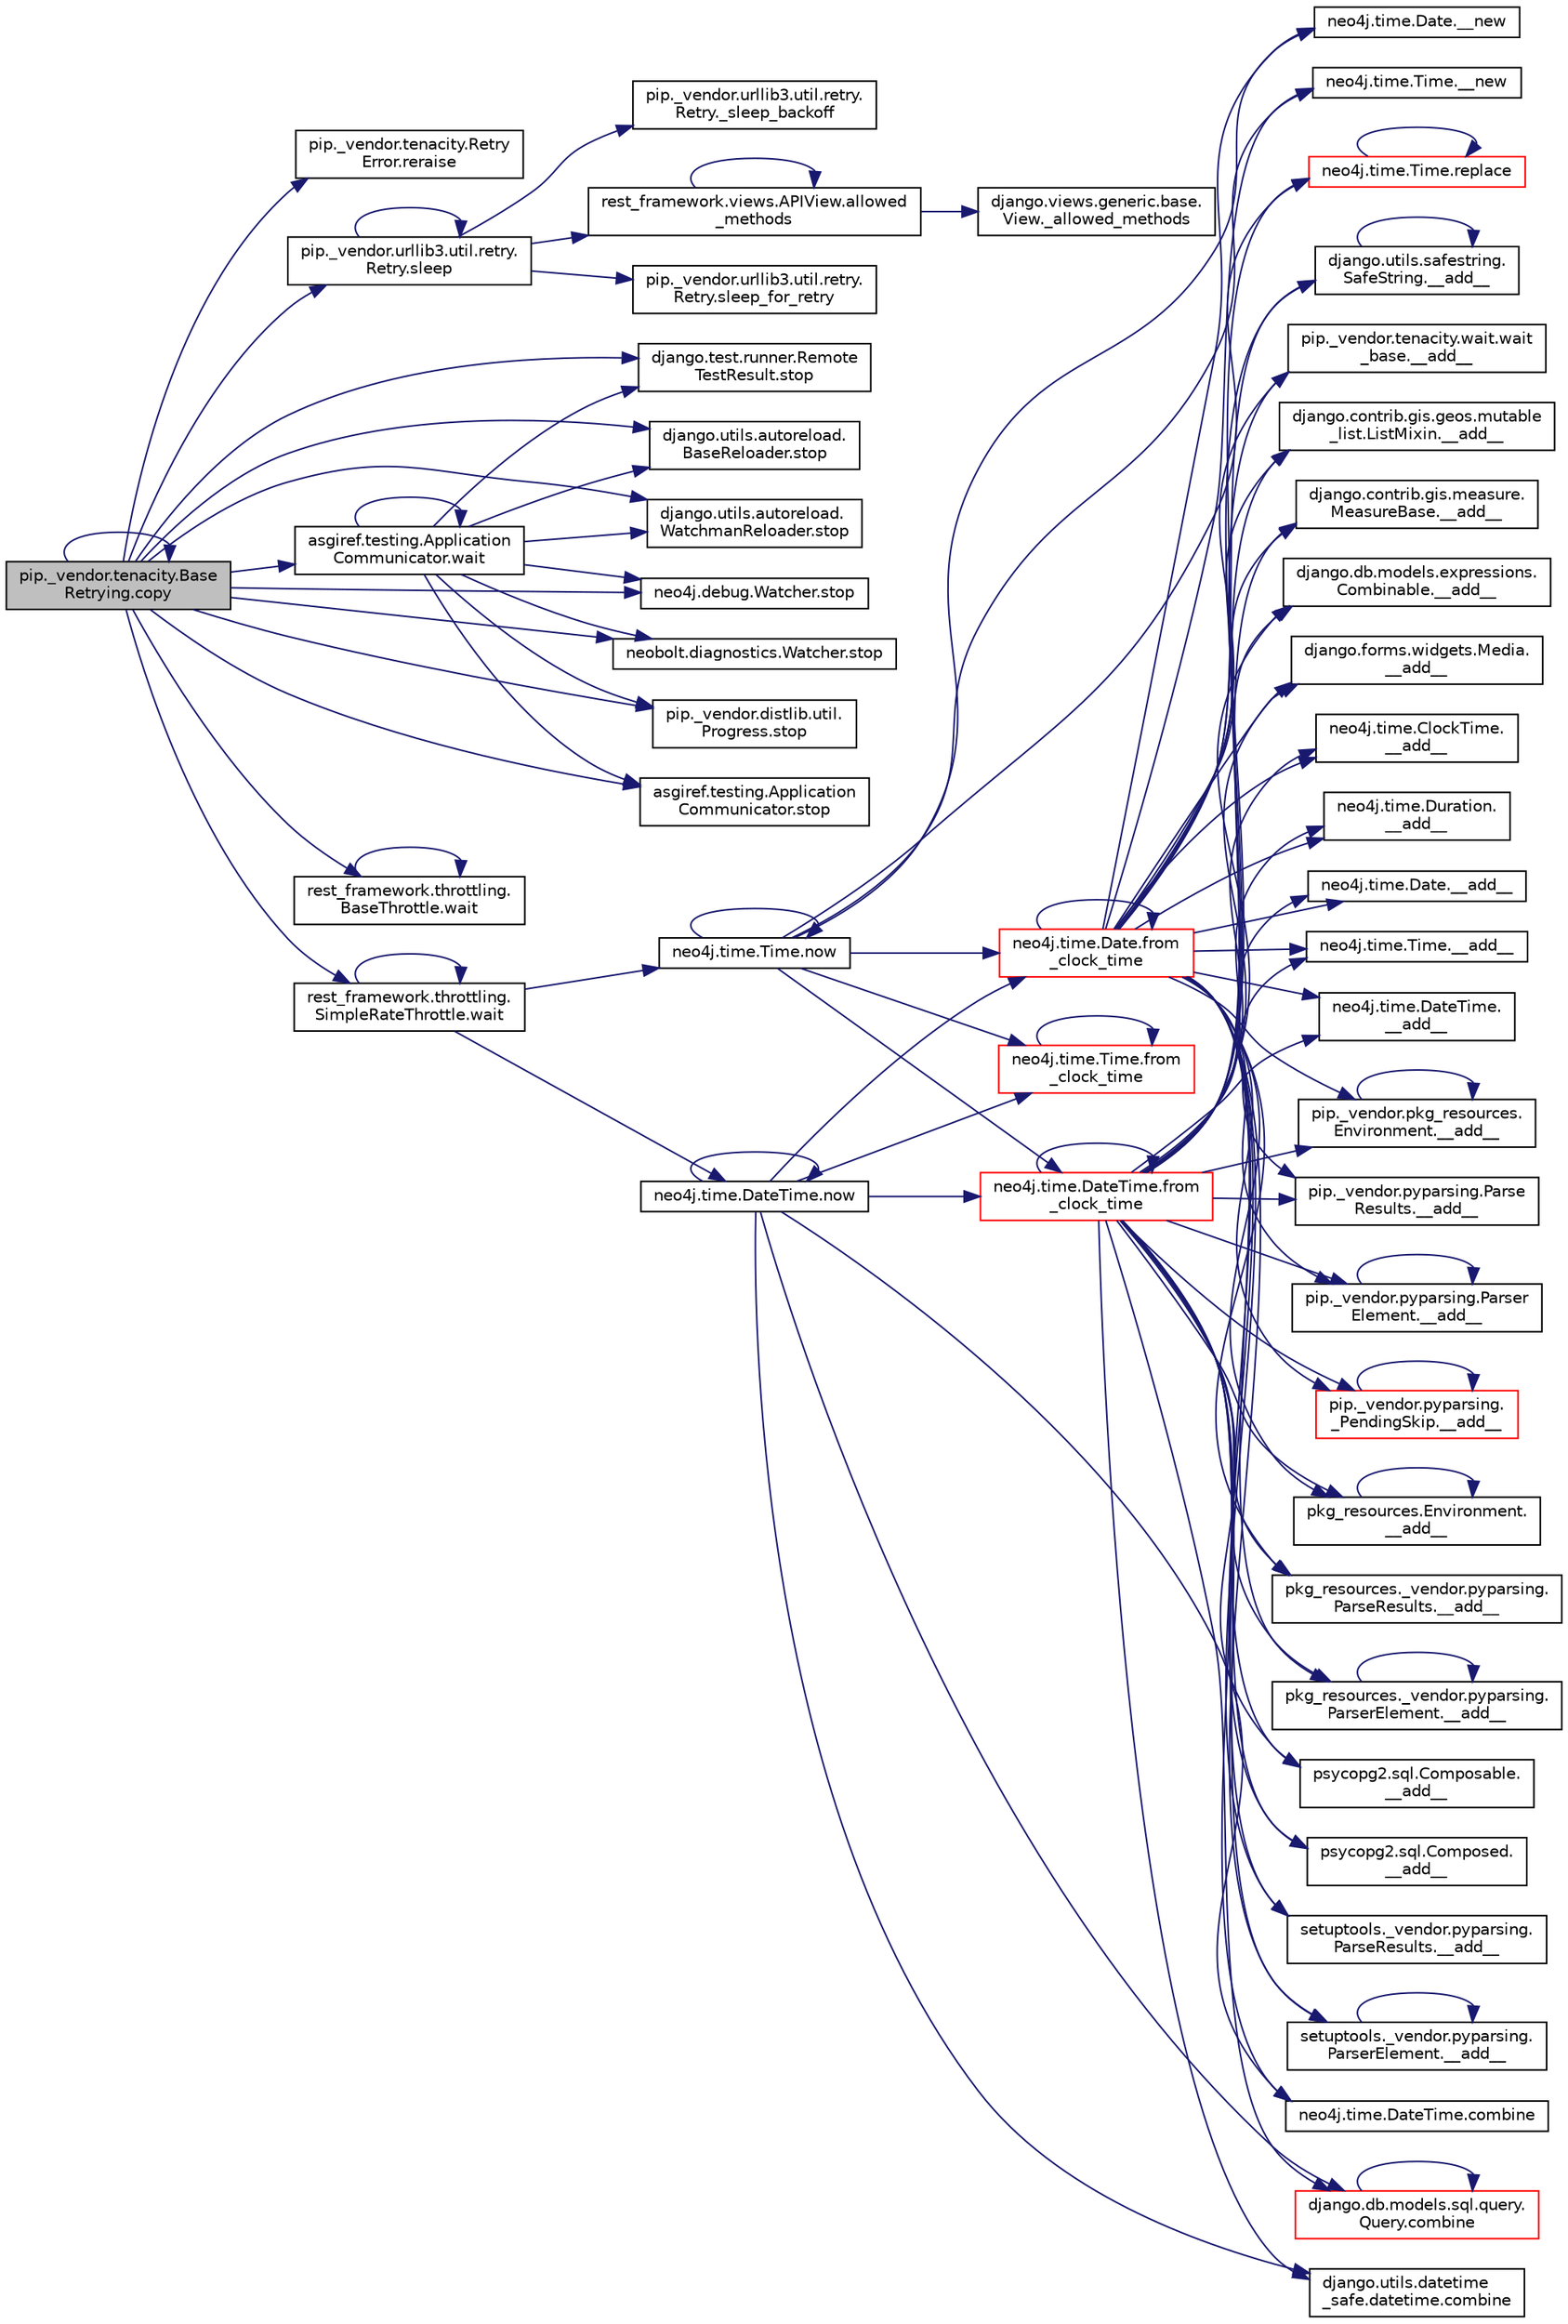 digraph "pip._vendor.tenacity.BaseRetrying.copy"
{
 // LATEX_PDF_SIZE
  edge [fontname="Helvetica",fontsize="10",labelfontname="Helvetica",labelfontsize="10"];
  node [fontname="Helvetica",fontsize="10",shape=record];
  rankdir="LR";
  Node1 [label="pip._vendor.tenacity.Base\lRetrying.copy",height=0.2,width=0.4,color="black", fillcolor="grey75", style="filled", fontcolor="black",tooltip=" "];
  Node1 -> Node1 [color="midnightblue",fontsize="10",style="solid",fontname="Helvetica"];
  Node1 -> Node2 [color="midnightblue",fontsize="10",style="solid",fontname="Helvetica"];
  Node2 [label="pip._vendor.tenacity.Retry\lError.reraise",height=0.2,width=0.4,color="black", fillcolor="white", style="filled",URL="$dd/d4f/classpip_1_1__vendor_1_1tenacity_1_1_retry_error.html#a3179febce2374ea7762c9a93ab7799f8",tooltip=" "];
  Node1 -> Node3 [color="midnightblue",fontsize="10",style="solid",fontname="Helvetica"];
  Node3 [label="pip._vendor.urllib3.util.retry.\lRetry.sleep",height=0.2,width=0.4,color="black", fillcolor="white", style="filled",URL="$d5/d64/classpip_1_1__vendor_1_1urllib3_1_1util_1_1retry_1_1_retry.html#a99bb4fc2a54b5769ff39c48d6767f974",tooltip=" "];
  Node3 -> Node4 [color="midnightblue",fontsize="10",style="solid",fontname="Helvetica"];
  Node4 [label="pip._vendor.urllib3.util.retry.\lRetry._sleep_backoff",height=0.2,width=0.4,color="black", fillcolor="white", style="filled",URL="$d5/d64/classpip_1_1__vendor_1_1urllib3_1_1util_1_1retry_1_1_retry.html#ab3df483d5ac92307d63de4f85b4d4218",tooltip=" "];
  Node3 -> Node5 [color="midnightblue",fontsize="10",style="solid",fontname="Helvetica"];
  Node5 [label="rest_framework.views.APIView.allowed\l_methods",height=0.2,width=0.4,color="black", fillcolor="white", style="filled",URL="$d3/d7d/classrest__framework_1_1views_1_1_a_p_i_view.html#a005b3eec786629e1952b8c64fbc44396",tooltip=" "];
  Node5 -> Node6 [color="midnightblue",fontsize="10",style="solid",fontname="Helvetica"];
  Node6 [label="django.views.generic.base.\lView._allowed_methods",height=0.2,width=0.4,color="black", fillcolor="white", style="filled",URL="$d0/ddc/classdjango_1_1views_1_1generic_1_1base_1_1_view.html#ae727efb8252a10ae9f39be4ccf36876d",tooltip=" "];
  Node5 -> Node5 [color="midnightblue",fontsize="10",style="solid",fontname="Helvetica"];
  Node3 -> Node3 [color="midnightblue",fontsize="10",style="solid",fontname="Helvetica"];
  Node3 -> Node7 [color="midnightblue",fontsize="10",style="solid",fontname="Helvetica"];
  Node7 [label="pip._vendor.urllib3.util.retry.\lRetry.sleep_for_retry",height=0.2,width=0.4,color="black", fillcolor="white", style="filled",URL="$d5/d64/classpip_1_1__vendor_1_1urllib3_1_1util_1_1retry_1_1_retry.html#a82a91a77b0784a51e3236f847dd9b3a2",tooltip=" "];
  Node1 -> Node8 [color="midnightblue",fontsize="10",style="solid",fontname="Helvetica"];
  Node8 [label="django.test.runner.Remote\lTestResult.stop",height=0.2,width=0.4,color="black", fillcolor="white", style="filled",URL="$df/d66/classdjango_1_1test_1_1runner_1_1_remote_test_result.html#acb5c68b249c6a573f239dc63a9893532",tooltip=" "];
  Node1 -> Node9 [color="midnightblue",fontsize="10",style="solid",fontname="Helvetica"];
  Node9 [label="django.utils.autoreload.\lBaseReloader.stop",height=0.2,width=0.4,color="black", fillcolor="white", style="filled",URL="$d2/db4/classdjango_1_1utils_1_1autoreload_1_1_base_reloader.html#a223687cdfa975bfa1121d09c3e343718",tooltip=" "];
  Node1 -> Node10 [color="midnightblue",fontsize="10",style="solid",fontname="Helvetica"];
  Node10 [label="django.utils.autoreload.\lWatchmanReloader.stop",height=0.2,width=0.4,color="black", fillcolor="white", style="filled",URL="$d5/d97/classdjango_1_1utils_1_1autoreload_1_1_watchman_reloader.html#ad6b4c677e064da00c74b43e434397254",tooltip=" "];
  Node1 -> Node11 [color="midnightblue",fontsize="10",style="solid",fontname="Helvetica"];
  Node11 [label="neo4j.debug.Watcher.stop",height=0.2,width=0.4,color="black", fillcolor="white", style="filled",URL="$db/d7d/classneo4j_1_1debug_1_1_watcher.html#a80a785b4e68ee1ea8d6f06fb2c1a846a",tooltip=" "];
  Node1 -> Node12 [color="midnightblue",fontsize="10",style="solid",fontname="Helvetica"];
  Node12 [label="neobolt.diagnostics.Watcher.stop",height=0.2,width=0.4,color="black", fillcolor="white", style="filled",URL="$d4/d9f/classneobolt_1_1diagnostics_1_1_watcher.html#a328d84b093001a31308b1f5c13f0ca3e",tooltip=" "];
  Node1 -> Node13 [color="midnightblue",fontsize="10",style="solid",fontname="Helvetica"];
  Node13 [label="pip._vendor.distlib.util.\lProgress.stop",height=0.2,width=0.4,color="black", fillcolor="white", style="filled",URL="$db/d8e/classpip_1_1__vendor_1_1distlib_1_1util_1_1_progress.html#a2758af67e089f3caaf3ff8c713e53c11",tooltip=" "];
  Node1 -> Node14 [color="midnightblue",fontsize="10",style="solid",fontname="Helvetica"];
  Node14 [label="asgiref.testing.Application\lCommunicator.stop",height=0.2,width=0.4,color="black", fillcolor="white", style="filled",URL="$d1/d46/classasgiref_1_1testing_1_1_application_communicator.html#a7843fc07220085225cb782ff7cabc442",tooltip=" "];
  Node1 -> Node15 [color="midnightblue",fontsize="10",style="solid",fontname="Helvetica"];
  Node15 [label="rest_framework.throttling.\lBaseThrottle.wait",height=0.2,width=0.4,color="black", fillcolor="white", style="filled",URL="$df/dea/classrest__framework_1_1throttling_1_1_base_throttle.html#a5f95e635fc2be58830f86d1cf9787ad7",tooltip=" "];
  Node15 -> Node15 [color="midnightblue",fontsize="10",style="solid",fontname="Helvetica"];
  Node1 -> Node16 [color="midnightblue",fontsize="10",style="solid",fontname="Helvetica"];
  Node16 [label="asgiref.testing.Application\lCommunicator.wait",height=0.2,width=0.4,color="black", fillcolor="white", style="filled",URL="$d1/d46/classasgiref_1_1testing_1_1_application_communicator.html#ab6663bf0e74a5353a074c3aba37ced02",tooltip=" "];
  Node16 -> Node8 [color="midnightblue",fontsize="10",style="solid",fontname="Helvetica"];
  Node16 -> Node9 [color="midnightblue",fontsize="10",style="solid",fontname="Helvetica"];
  Node16 -> Node10 [color="midnightblue",fontsize="10",style="solid",fontname="Helvetica"];
  Node16 -> Node11 [color="midnightblue",fontsize="10",style="solid",fontname="Helvetica"];
  Node16 -> Node12 [color="midnightblue",fontsize="10",style="solid",fontname="Helvetica"];
  Node16 -> Node13 [color="midnightblue",fontsize="10",style="solid",fontname="Helvetica"];
  Node16 -> Node14 [color="midnightblue",fontsize="10",style="solid",fontname="Helvetica"];
  Node16 -> Node16 [color="midnightblue",fontsize="10",style="solid",fontname="Helvetica"];
  Node1 -> Node17 [color="midnightblue",fontsize="10",style="solid",fontname="Helvetica"];
  Node17 [label="rest_framework.throttling.\lSimpleRateThrottle.wait",height=0.2,width=0.4,color="black", fillcolor="white", style="filled",URL="$db/d10/classrest__framework_1_1throttling_1_1_simple_rate_throttle.html#a39f992dea7415ce6caf04640291a8628",tooltip=" "];
  Node17 -> Node18 [color="midnightblue",fontsize="10",style="solid",fontname="Helvetica"];
  Node18 [label="neo4j.time.Time.now",height=0.2,width=0.4,color="black", fillcolor="white", style="filled",URL="$db/d2a/classneo4j_1_1time_1_1_time.html#af50231a17a30a4c4cee2fcad3c023f46",tooltip=" "];
  Node18 -> Node19 [color="midnightblue",fontsize="10",style="solid",fontname="Helvetica"];
  Node19 [label="neo4j.time.Date.__new",height=0.2,width=0.4,color="black", fillcolor="white", style="filled",URL="$d1/d6f/classneo4j_1_1time_1_1_date.html#a9b4cba54f01b690074391e0cb169c2d3",tooltip=" "];
  Node18 -> Node20 [color="midnightblue",fontsize="10",style="solid",fontname="Helvetica"];
  Node20 [label="neo4j.time.Time.__new",height=0.2,width=0.4,color="black", fillcolor="white", style="filled",URL="$db/d2a/classneo4j_1_1time_1_1_time.html#aac5692086e6276ca4d35ce287937aa16",tooltip=" "];
  Node18 -> Node21 [color="midnightblue",fontsize="10",style="solid",fontname="Helvetica"];
  Node21 [label="neo4j.time.Date.from\l_clock_time",height=0.2,width=0.4,color="red", fillcolor="white", style="filled",URL="$d1/d6f/classneo4j_1_1time_1_1_date.html#a6e815a48a02a3f3d230e95d923cfb43b",tooltip=" "];
  Node21 -> Node22 [color="midnightblue",fontsize="10",style="solid",fontname="Helvetica"];
  Node22 [label="pip._vendor.tenacity.wait.wait\l_base.__add__",height=0.2,width=0.4,color="black", fillcolor="white", style="filled",URL="$de/da6/classpip_1_1__vendor_1_1tenacity_1_1wait_1_1wait__base.html#a92a3b816a002ac9a87ff2714a5081dbe",tooltip=" "];
  Node21 -> Node23 [color="midnightblue",fontsize="10",style="solid",fontname="Helvetica"];
  Node23 [label="django.contrib.gis.geos.mutable\l_list.ListMixin.__add__",height=0.2,width=0.4,color="black", fillcolor="white", style="filled",URL="$d5/d0e/classdjango_1_1contrib_1_1gis_1_1geos_1_1mutable__list_1_1_list_mixin.html#a311c13afe26ca99e790333ae2dffc698",tooltip=" "];
  Node21 -> Node24 [color="midnightblue",fontsize="10",style="solid",fontname="Helvetica"];
  Node24 [label="django.contrib.gis.measure.\lMeasureBase.__add__",height=0.2,width=0.4,color="black", fillcolor="white", style="filled",URL="$d5/da4/classdjango_1_1contrib_1_1gis_1_1measure_1_1_measure_base.html#ade1ea33afd63dbc4a3fd59e76ca0b8b0",tooltip=" "];
  Node21 -> Node25 [color="midnightblue",fontsize="10",style="solid",fontname="Helvetica"];
  Node25 [label="django.db.models.expressions.\lCombinable.__add__",height=0.2,width=0.4,color="black", fillcolor="white", style="filled",URL="$d6/d99/classdjango_1_1db_1_1models_1_1expressions_1_1_combinable.html#aab92257e5c504ef440e1032c1d349398",tooltip=" "];
  Node21 -> Node26 [color="midnightblue",fontsize="10",style="solid",fontname="Helvetica"];
  Node26 [label="django.forms.widgets.Media.\l__add__",height=0.2,width=0.4,color="black", fillcolor="white", style="filled",URL="$d8/d46/classdjango_1_1forms_1_1widgets_1_1_media.html#a8777d334067c43f0f09c13a7e52859b7",tooltip=" "];
  Node21 -> Node27 [color="midnightblue",fontsize="10",style="solid",fontname="Helvetica"];
  Node27 [label="neo4j.time.ClockTime.\l__add__",height=0.2,width=0.4,color="black", fillcolor="white", style="filled",URL="$d9/d5f/classneo4j_1_1time_1_1_clock_time.html#a1e36d3db0d40040ba2bb8394640163de",tooltip=" "];
  Node21 -> Node28 [color="midnightblue",fontsize="10",style="solid",fontname="Helvetica"];
  Node28 [label="neo4j.time.Duration.\l__add__",height=0.2,width=0.4,color="black", fillcolor="white", style="filled",URL="$d3/d18/classneo4j_1_1time_1_1_duration.html#a69c5339e23dc20edb88cd1b784c66c47",tooltip=" "];
  Node21 -> Node29 [color="midnightblue",fontsize="10",style="solid",fontname="Helvetica"];
  Node29 [label="neo4j.time.Date.__add__",height=0.2,width=0.4,color="black", fillcolor="white", style="filled",URL="$d1/d6f/classneo4j_1_1time_1_1_date.html#a378dd3d8b6967be8b2ad985f8de13ee9",tooltip=" "];
  Node21 -> Node30 [color="midnightblue",fontsize="10",style="solid",fontname="Helvetica"];
  Node30 [label="neo4j.time.Time.__add__",height=0.2,width=0.4,color="black", fillcolor="white", style="filled",URL="$db/d2a/classneo4j_1_1time_1_1_time.html#a90eb5b94ab9a863f6c2aea14998e80de",tooltip=" "];
  Node21 -> Node31 [color="midnightblue",fontsize="10",style="solid",fontname="Helvetica"];
  Node31 [label="neo4j.time.DateTime.\l__add__",height=0.2,width=0.4,color="black", fillcolor="white", style="filled",URL="$d4/dcd/classneo4j_1_1time_1_1_date_time.html#a11857b4bc71b69e245ce73b0c57b1c84",tooltip=" "];
  Node21 -> Node32 [color="midnightblue",fontsize="10",style="solid",fontname="Helvetica"];
  Node32 [label="pip._vendor.pkg_resources.\lEnvironment.__add__",height=0.2,width=0.4,color="black", fillcolor="white", style="filled",URL="$de/d79/classpip_1_1__vendor_1_1pkg__resources_1_1_environment.html#af19db2a1b6a02b04c1aa294add7e9aad",tooltip=" "];
  Node32 -> Node32 [color="midnightblue",fontsize="10",style="solid",fontname="Helvetica"];
  Node21 -> Node33 [color="midnightblue",fontsize="10",style="solid",fontname="Helvetica"];
  Node33 [label="pip._vendor.pyparsing.Parse\lResults.__add__",height=0.2,width=0.4,color="black", fillcolor="white", style="filled",URL="$d3/d5b/classpip_1_1__vendor_1_1pyparsing_1_1_parse_results.html#a1cf710e23ead4a1e3a2bec462858ad14",tooltip=" "];
  Node21 -> Node34 [color="midnightblue",fontsize="10",style="solid",fontname="Helvetica"];
  Node34 [label="pip._vendor.pyparsing.Parser\lElement.__add__",height=0.2,width=0.4,color="black", fillcolor="white", style="filled",URL="$df/d7f/classpip_1_1__vendor_1_1pyparsing_1_1_parser_element.html#a0d585e312acf3c39459f56ac77effdd7",tooltip=" "];
  Node34 -> Node34 [color="midnightblue",fontsize="10",style="solid",fontname="Helvetica"];
  Node21 -> Node35 [color="midnightblue",fontsize="10",style="solid",fontname="Helvetica"];
  Node35 [label="pip._vendor.pyparsing.\l_PendingSkip.__add__",height=0.2,width=0.4,color="red", fillcolor="white", style="filled",URL="$d2/dea/classpip_1_1__vendor_1_1pyparsing_1_1___pending_skip.html#add4fa4df847c2ff61988c1a49876ab1d",tooltip=" "];
  Node35 -> Node35 [color="midnightblue",fontsize="10",style="solid",fontname="Helvetica"];
  Node21 -> Node173 [color="midnightblue",fontsize="10",style="solid",fontname="Helvetica"];
  Node173 [label="pkg_resources.Environment.\l__add__",height=0.2,width=0.4,color="black", fillcolor="white", style="filled",URL="$dd/d81/classpkg__resources_1_1_environment.html#a8f9750420dd62e8b71b0b2f06f424c57",tooltip=" "];
  Node173 -> Node173 [color="midnightblue",fontsize="10",style="solid",fontname="Helvetica"];
  Node21 -> Node174 [color="midnightblue",fontsize="10",style="solid",fontname="Helvetica"];
  Node174 [label="pkg_resources._vendor.pyparsing.\lParseResults.__add__",height=0.2,width=0.4,color="black", fillcolor="white", style="filled",URL="$d3/d93/classpkg__resources_1_1__vendor_1_1pyparsing_1_1_parse_results.html#a306264fe063fadeb4d5cd3e685dbab5a",tooltip=" "];
  Node21 -> Node175 [color="midnightblue",fontsize="10",style="solid",fontname="Helvetica"];
  Node175 [label="pkg_resources._vendor.pyparsing.\lParserElement.__add__",height=0.2,width=0.4,color="black", fillcolor="white", style="filled",URL="$de/df0/classpkg__resources_1_1__vendor_1_1pyparsing_1_1_parser_element.html#afa021ee7188faf2cffd826344563b6bf",tooltip=" "];
  Node175 -> Node175 [color="midnightblue",fontsize="10",style="solid",fontname="Helvetica"];
  Node21 -> Node176 [color="midnightblue",fontsize="10",style="solid",fontname="Helvetica"];
  Node176 [label="psycopg2.sql.Composable.\l__add__",height=0.2,width=0.4,color="black", fillcolor="white", style="filled",URL="$d8/d3d/classpsycopg2_1_1sql_1_1_composable.html#ad2393bf3155d7360afe64c2691625a7b",tooltip=" "];
  Node21 -> Node177 [color="midnightblue",fontsize="10",style="solid",fontname="Helvetica"];
  Node177 [label="psycopg2.sql.Composed.\l__add__",height=0.2,width=0.4,color="black", fillcolor="white", style="filled",URL="$d2/d36/classpsycopg2_1_1sql_1_1_composed.html#a56102b2631f8340faf87e838f088b8b0",tooltip=" "];
  Node21 -> Node178 [color="midnightblue",fontsize="10",style="solid",fontname="Helvetica"];
  Node178 [label="setuptools._vendor.pyparsing.\lParseResults.__add__",height=0.2,width=0.4,color="black", fillcolor="white", style="filled",URL="$df/d77/classsetuptools_1_1__vendor_1_1pyparsing_1_1_parse_results.html#aae26f4724430cb8dd32b50bfdacc0b91",tooltip=" "];
  Node21 -> Node179 [color="midnightblue",fontsize="10",style="solid",fontname="Helvetica"];
  Node179 [label="setuptools._vendor.pyparsing.\lParserElement.__add__",height=0.2,width=0.4,color="black", fillcolor="white", style="filled",URL="$d9/d25/classsetuptools_1_1__vendor_1_1pyparsing_1_1_parser_element.html#ad846d0bf79031f29ae3e9aa6274db70c",tooltip=" "];
  Node179 -> Node179 [color="midnightblue",fontsize="10",style="solid",fontname="Helvetica"];
  Node21 -> Node180 [color="midnightblue",fontsize="10",style="solid",fontname="Helvetica"];
  Node180 [label="django.utils.safestring.\lSafeString.__add__",height=0.2,width=0.4,color="black", fillcolor="white", style="filled",URL="$d8/de8/classdjango_1_1utils_1_1safestring_1_1_safe_string.html#af845f3c8eb442d7609f2697ec7fe6263",tooltip=" "];
  Node180 -> Node180 [color="midnightblue",fontsize="10",style="solid",fontname="Helvetica"];
  Node21 -> Node19 [color="midnightblue",fontsize="10",style="solid",fontname="Helvetica"];
  Node21 -> Node20 [color="midnightblue",fontsize="10",style="solid",fontname="Helvetica"];
  Node21 -> Node21 [color="midnightblue",fontsize="10",style="solid",fontname="Helvetica"];
  Node21 -> Node5498 [color="midnightblue",fontsize="10",style="solid",fontname="Helvetica"];
  Node5498 [label="neo4j.time.Time.replace",height=0.2,width=0.4,color="red", fillcolor="white", style="filled",URL="$db/d2a/classneo4j_1_1time_1_1_time.html#a5460a840afb4c8da3de9bb82646b9c28",tooltip=" "];
  Node5498 -> Node5498 [color="midnightblue",fontsize="10",style="solid",fontname="Helvetica"];
  Node18 -> Node5508 [color="midnightblue",fontsize="10",style="solid",fontname="Helvetica"];
  Node5508 [label="neo4j.time.Time.from\l_clock_time",height=0.2,width=0.4,color="red", fillcolor="white", style="filled",URL="$db/d2a/classneo4j_1_1time_1_1_time.html#a5741bd59157c4d7fbfa5378dace3c505",tooltip=" "];
  Node5508 -> Node5508 [color="midnightblue",fontsize="10",style="solid",fontname="Helvetica"];
  Node18 -> Node5511 [color="midnightblue",fontsize="10",style="solid",fontname="Helvetica"];
  Node5511 [label="neo4j.time.DateTime.from\l_clock_time",height=0.2,width=0.4,color="red", fillcolor="white", style="filled",URL="$d4/dcd/classneo4j_1_1time_1_1_date_time.html#a12a2d4d1586b225b0a6156d4e6d4cc0c",tooltip=" "];
  Node5511 -> Node22 [color="midnightblue",fontsize="10",style="solid",fontname="Helvetica"];
  Node5511 -> Node23 [color="midnightblue",fontsize="10",style="solid",fontname="Helvetica"];
  Node5511 -> Node24 [color="midnightblue",fontsize="10",style="solid",fontname="Helvetica"];
  Node5511 -> Node25 [color="midnightblue",fontsize="10",style="solid",fontname="Helvetica"];
  Node5511 -> Node26 [color="midnightblue",fontsize="10",style="solid",fontname="Helvetica"];
  Node5511 -> Node27 [color="midnightblue",fontsize="10",style="solid",fontname="Helvetica"];
  Node5511 -> Node28 [color="midnightblue",fontsize="10",style="solid",fontname="Helvetica"];
  Node5511 -> Node29 [color="midnightblue",fontsize="10",style="solid",fontname="Helvetica"];
  Node5511 -> Node30 [color="midnightblue",fontsize="10",style="solid",fontname="Helvetica"];
  Node5511 -> Node31 [color="midnightblue",fontsize="10",style="solid",fontname="Helvetica"];
  Node5511 -> Node32 [color="midnightblue",fontsize="10",style="solid",fontname="Helvetica"];
  Node5511 -> Node33 [color="midnightblue",fontsize="10",style="solid",fontname="Helvetica"];
  Node5511 -> Node34 [color="midnightblue",fontsize="10",style="solid",fontname="Helvetica"];
  Node5511 -> Node35 [color="midnightblue",fontsize="10",style="solid",fontname="Helvetica"];
  Node5511 -> Node173 [color="midnightblue",fontsize="10",style="solid",fontname="Helvetica"];
  Node5511 -> Node174 [color="midnightblue",fontsize="10",style="solid",fontname="Helvetica"];
  Node5511 -> Node175 [color="midnightblue",fontsize="10",style="solid",fontname="Helvetica"];
  Node5511 -> Node176 [color="midnightblue",fontsize="10",style="solid",fontname="Helvetica"];
  Node5511 -> Node177 [color="midnightblue",fontsize="10",style="solid",fontname="Helvetica"];
  Node5511 -> Node178 [color="midnightblue",fontsize="10",style="solid",fontname="Helvetica"];
  Node5511 -> Node179 [color="midnightblue",fontsize="10",style="solid",fontname="Helvetica"];
  Node5511 -> Node180 [color="midnightblue",fontsize="10",style="solid",fontname="Helvetica"];
  Node5511 -> Node5512 [color="midnightblue",fontsize="10",style="solid",fontname="Helvetica"];
  Node5512 [label="django.utils.datetime\l_safe.datetime.combine",height=0.2,width=0.4,color="black", fillcolor="white", style="filled",URL="$d2/df9/classdjango_1_1utils_1_1datetime__safe_1_1datetime.html#ab9ecb625b7db8f6fe5ab457a791e914a",tooltip=" "];
  Node5511 -> Node5513 [color="midnightblue",fontsize="10",style="solid",fontname="Helvetica"];
  Node5513 [label="neo4j.time.DateTime.combine",height=0.2,width=0.4,color="black", fillcolor="white", style="filled",URL="$d4/dcd/classneo4j_1_1time_1_1_date_time.html#a830719017cb9ce49e28ad05a60fe5272",tooltip=" "];
  Node5511 -> Node5514 [color="midnightblue",fontsize="10",style="solid",fontname="Helvetica"];
  Node5514 [label="django.db.models.sql.query.\lQuery.combine",height=0.2,width=0.4,color="red", fillcolor="white", style="filled",URL="$d6/d30/classdjango_1_1db_1_1models_1_1sql_1_1query_1_1_query.html#a50a03bf37b5fa6ab588c001184387170",tooltip=" "];
  Node5514 -> Node5514 [color="midnightblue",fontsize="10",style="solid",fontname="Helvetica"];
  Node5511 -> Node5511 [color="midnightblue",fontsize="10",style="solid",fontname="Helvetica"];
  Node18 -> Node18 [color="midnightblue",fontsize="10",style="solid",fontname="Helvetica"];
  Node18 -> Node5498 [color="midnightblue",fontsize="10",style="solid",fontname="Helvetica"];
  Node17 -> Node5530 [color="midnightblue",fontsize="10",style="solid",fontname="Helvetica"];
  Node5530 [label="neo4j.time.DateTime.now",height=0.2,width=0.4,color="black", fillcolor="white", style="filled",URL="$d4/dcd/classneo4j_1_1time_1_1_date_time.html#a2b498ad246b4e6ad2238a68ad375ce34",tooltip=" "];
  Node5530 -> Node5512 [color="midnightblue",fontsize="10",style="solid",fontname="Helvetica"];
  Node5530 -> Node5513 [color="midnightblue",fontsize="10",style="solid",fontname="Helvetica"];
  Node5530 -> Node5514 [color="midnightblue",fontsize="10",style="solid",fontname="Helvetica"];
  Node5530 -> Node21 [color="midnightblue",fontsize="10",style="solid",fontname="Helvetica"];
  Node5530 -> Node5508 [color="midnightblue",fontsize="10",style="solid",fontname="Helvetica"];
  Node5530 -> Node5511 [color="midnightblue",fontsize="10",style="solid",fontname="Helvetica"];
  Node5530 -> Node5530 [color="midnightblue",fontsize="10",style="solid",fontname="Helvetica"];
  Node17 -> Node17 [color="midnightblue",fontsize="10",style="solid",fontname="Helvetica"];
}

